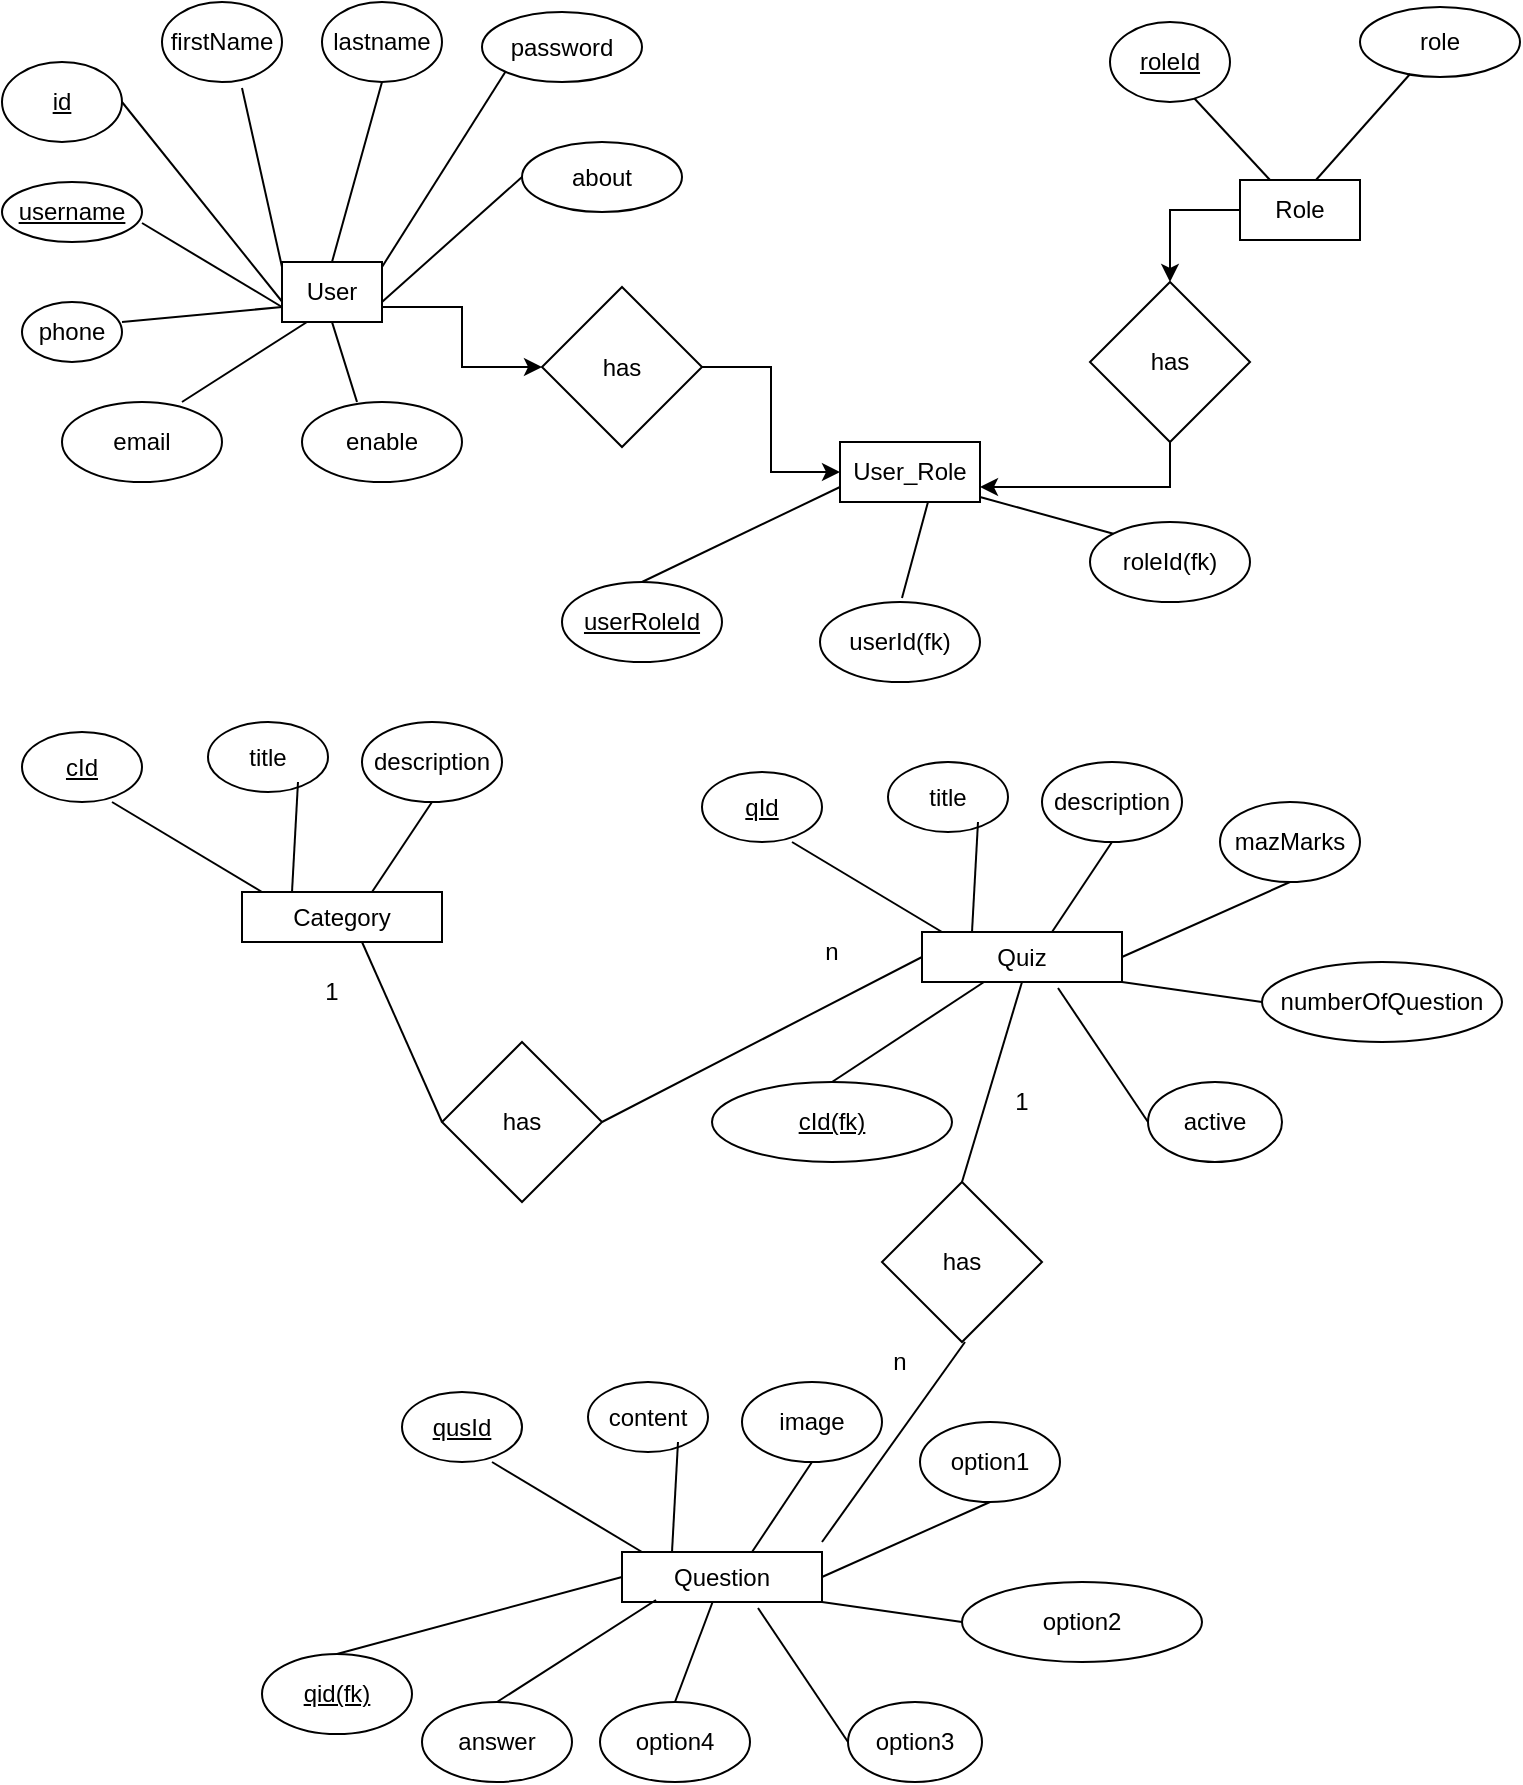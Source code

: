 <mxfile>
    <diagram id="Lpua1kD_nWricbDaRLUo" name="Page-1">
        <mxGraphModel dx="820" dy="422" grid="1" gridSize="10" guides="1" tooltips="1" connect="1" arrows="1" fold="1" page="1" pageScale="1" pageWidth="827" pageHeight="1169" math="0" shadow="0">
            <root>
                <mxCell id="0"/>
                <mxCell id="1" parent="0"/>
                <mxCell id="47" style="edgeStyle=orthogonalEdgeStyle;rounded=0;orthogonalLoop=1;jettySize=auto;html=1;exitX=1;exitY=0.75;exitDx=0;exitDy=0;entryX=0;entryY=0.5;entryDx=0;entryDy=0;" parent="1" source="2" target="38" edge="1">
                    <mxGeometry relative="1" as="geometry"/>
                </mxCell>
                <mxCell id="2" value="User" style="rounded=0;whiteSpace=wrap;html=1;" parent="1" vertex="1">
                    <mxGeometry x="140" y="210" width="50" height="30" as="geometry"/>
                </mxCell>
                <mxCell id="3" value="&lt;u&gt;id&lt;/u&gt;" style="ellipse;whiteSpace=wrap;html=1;" parent="1" vertex="1">
                    <mxGeometry y="110" width="60" height="40" as="geometry"/>
                </mxCell>
                <mxCell id="5" value="firstName" style="ellipse;whiteSpace=wrap;html=1;" parent="1" vertex="1">
                    <mxGeometry x="80" y="80" width="60" height="40" as="geometry"/>
                </mxCell>
                <mxCell id="6" value="&lt;u&gt;username&lt;/u&gt;" style="ellipse;whiteSpace=wrap;html=1;" parent="1" vertex="1">
                    <mxGeometry y="170" width="70" height="30" as="geometry"/>
                </mxCell>
                <mxCell id="7" value="phone" style="ellipse;whiteSpace=wrap;html=1;" parent="1" vertex="1">
                    <mxGeometry x="10" y="230" width="50" height="30" as="geometry"/>
                </mxCell>
                <mxCell id="8" value="lastname" style="ellipse;whiteSpace=wrap;html=1;" parent="1" vertex="1">
                    <mxGeometry x="160" y="80" width="60" height="40" as="geometry"/>
                </mxCell>
                <mxCell id="9" value="password" style="ellipse;whiteSpace=wrap;html=1;" parent="1" vertex="1">
                    <mxGeometry x="240" y="85" width="80" height="35" as="geometry"/>
                </mxCell>
                <mxCell id="11" value="email" style="ellipse;whiteSpace=wrap;html=1;" parent="1" vertex="1">
                    <mxGeometry x="30" y="280" width="80" height="40" as="geometry"/>
                </mxCell>
                <mxCell id="12" value="enable" style="ellipse;whiteSpace=wrap;html=1;" parent="1" vertex="1">
                    <mxGeometry x="150" y="280" width="80" height="40" as="geometry"/>
                </mxCell>
                <mxCell id="22" value="about" style="ellipse;whiteSpace=wrap;html=1;" parent="1" vertex="1">
                    <mxGeometry x="260" y="150" width="80" height="35" as="geometry"/>
                </mxCell>
                <mxCell id="24" value="" style="endArrow=none;html=1;entryX=0.5;entryY=1;entryDx=0;entryDy=0;" parent="1" target="8" edge="1">
                    <mxGeometry width="50" height="50" relative="1" as="geometry">
                        <mxPoint x="165" y="210" as="sourcePoint"/>
                        <mxPoint x="215" y="160" as="targetPoint"/>
                    </mxGeometry>
                </mxCell>
                <mxCell id="25" value="" style="endArrow=none;html=1;entryX=0;entryY=1;entryDx=0;entryDy=0;" parent="1" target="9" edge="1">
                    <mxGeometry width="50" height="50" relative="1" as="geometry">
                        <mxPoint x="190" y="212.5" as="sourcePoint"/>
                        <mxPoint x="215" y="122.5" as="targetPoint"/>
                    </mxGeometry>
                </mxCell>
                <mxCell id="26" value="" style="endArrow=none;html=1;" parent="1" edge="1">
                    <mxGeometry width="50" height="50" relative="1" as="geometry">
                        <mxPoint x="140" y="212.5" as="sourcePoint"/>
                        <mxPoint x="120" y="123" as="targetPoint"/>
                    </mxGeometry>
                </mxCell>
                <mxCell id="27" value="" style="endArrow=none;html=1;entryX=1;entryY=0.5;entryDx=0;entryDy=0;" parent="1" target="3" edge="1">
                    <mxGeometry width="50" height="50" relative="1" as="geometry">
                        <mxPoint x="140" y="229.75" as="sourcePoint"/>
                        <mxPoint x="120" y="140.25" as="targetPoint"/>
                    </mxGeometry>
                </mxCell>
                <mxCell id="28" value="" style="endArrow=none;html=1;exitX=0;exitY=0.75;exitDx=0;exitDy=0;" parent="1" source="2" edge="1">
                    <mxGeometry width="50" height="50" relative="1" as="geometry">
                        <mxPoint x="90" y="280" as="sourcePoint"/>
                        <mxPoint x="70" y="190.5" as="targetPoint"/>
                    </mxGeometry>
                </mxCell>
                <mxCell id="29" value="" style="endArrow=none;html=1;exitX=0;exitY=0.75;exitDx=0;exitDy=0;" parent="1" source="2" edge="1">
                    <mxGeometry width="50" height="50" relative="1" as="geometry">
                        <mxPoint x="130" y="282" as="sourcePoint"/>
                        <mxPoint x="60" y="240" as="targetPoint"/>
                    </mxGeometry>
                </mxCell>
                <mxCell id="30" value="" style="endArrow=none;html=1;exitX=0.25;exitY=1;exitDx=0;exitDy=0;" parent="1" source="2" edge="1">
                    <mxGeometry width="50" height="50" relative="1" as="geometry">
                        <mxPoint x="170" y="272.5" as="sourcePoint"/>
                        <mxPoint x="90" y="280" as="targetPoint"/>
                    </mxGeometry>
                </mxCell>
                <mxCell id="31" value="" style="endArrow=none;html=1;exitX=0.5;exitY=1;exitDx=0;exitDy=0;" parent="1" source="2" edge="1">
                    <mxGeometry width="50" height="50" relative="1" as="geometry">
                        <mxPoint x="240" y="240" as="sourcePoint"/>
                        <mxPoint x="177.5" y="280" as="targetPoint"/>
                    </mxGeometry>
                </mxCell>
                <mxCell id="32" value="" style="endArrow=none;html=1;entryX=0;entryY=0.5;entryDx=0;entryDy=0;" parent="1" target="22" edge="1">
                    <mxGeometry width="50" height="50" relative="1" as="geometry">
                        <mxPoint x="190" y="230" as="sourcePoint"/>
                        <mxPoint x="251.309" y="132.194" as="targetPoint"/>
                    </mxGeometry>
                </mxCell>
                <mxCell id="51" style="edgeStyle=orthogonalEdgeStyle;rounded=0;orthogonalLoop=1;jettySize=auto;html=1;exitX=0;exitY=0.5;exitDx=0;exitDy=0;entryX=0.5;entryY=0;entryDx=0;entryDy=0;" parent="1" source="33" target="50" edge="1">
                    <mxGeometry relative="1" as="geometry"/>
                </mxCell>
                <mxCell id="33" value="Role" style="rounded=0;whiteSpace=wrap;html=1;" parent="1" vertex="1">
                    <mxGeometry x="619" y="169" width="60" height="30" as="geometry"/>
                </mxCell>
                <mxCell id="35" value="role" style="ellipse;whiteSpace=wrap;html=1;" parent="1" vertex="1">
                    <mxGeometry x="679" y="82.5" width="80" height="35" as="geometry"/>
                </mxCell>
                <mxCell id="36" value="" style="endArrow=none;html=1;entryX=0.25;entryY=0;entryDx=0;entryDy=0;exitX=0.7;exitY=0.95;exitDx=0;exitDy=0;exitPerimeter=0;" parent="1" source="49" target="33" edge="1">
                    <mxGeometry width="50" height="50" relative="1" as="geometry">
                        <mxPoint x="584" y="231.5" as="sourcePoint"/>
                        <mxPoint x="634" y="181.5" as="targetPoint"/>
                    </mxGeometry>
                </mxCell>
                <mxCell id="37" value="" style="endArrow=none;html=1;entryX=0.633;entryY=0;entryDx=0;entryDy=0;exitX=0.313;exitY=0.957;exitDx=0;exitDy=0;exitPerimeter=0;entryPerimeter=0;" parent="1" source="35" target="33" edge="1">
                    <mxGeometry width="50" height="50" relative="1" as="geometry">
                        <mxPoint x="645" y="231.5" as="sourcePoint"/>
                        <mxPoint x="679" y="199" as="targetPoint"/>
                    </mxGeometry>
                </mxCell>
                <mxCell id="48" style="edgeStyle=orthogonalEdgeStyle;rounded=0;orthogonalLoop=1;jettySize=auto;html=1;exitX=1;exitY=0.5;exitDx=0;exitDy=0;entryX=0;entryY=0.5;entryDx=0;entryDy=0;" parent="1" source="38" target="40" edge="1">
                    <mxGeometry relative="1" as="geometry"/>
                </mxCell>
                <mxCell id="38" value="has" style="rhombus;whiteSpace=wrap;html=1;" parent="1" vertex="1">
                    <mxGeometry x="270" y="222.5" width="80" height="80" as="geometry"/>
                </mxCell>
                <mxCell id="40" value="User_Role" style="rounded=0;whiteSpace=wrap;html=1;" parent="1" vertex="1">
                    <mxGeometry x="419" y="300" width="70" height="30" as="geometry"/>
                </mxCell>
                <mxCell id="41" value="&lt;u&gt;userRoleId&lt;/u&gt;" style="ellipse;whiteSpace=wrap;html=1;" parent="1" vertex="1">
                    <mxGeometry x="280" y="370" width="80" height="40" as="geometry"/>
                </mxCell>
                <mxCell id="42" value="userId(fk)" style="ellipse;whiteSpace=wrap;html=1;" parent="1" vertex="1">
                    <mxGeometry x="409" y="380" width="80" height="40" as="geometry"/>
                </mxCell>
                <mxCell id="43" value="roleId(fk)" style="ellipse;whiteSpace=wrap;html=1;" parent="1" vertex="1">
                    <mxGeometry x="544" y="340" width="80" height="40" as="geometry"/>
                </mxCell>
                <mxCell id="44" value="" style="endArrow=none;html=1;entryX=0;entryY=0.75;entryDx=0;entryDy=0;" parent="1" target="40" edge="1">
                    <mxGeometry width="50" height="50" relative="1" as="geometry">
                        <mxPoint x="320" y="370" as="sourcePoint"/>
                        <mxPoint x="390" y="307.5" as="targetPoint"/>
                    </mxGeometry>
                </mxCell>
                <mxCell id="45" value="" style="endArrow=none;html=1;entryX=0;entryY=0;entryDx=0;entryDy=0;" parent="1" target="43" edge="1">
                    <mxGeometry width="50" height="50" relative="1" as="geometry">
                        <mxPoint x="489" y="327.5" as="sourcePoint"/>
                        <mxPoint x="588" y="280" as="targetPoint"/>
                    </mxGeometry>
                </mxCell>
                <mxCell id="46" value="" style="endArrow=none;html=1;entryX=0;entryY=0.75;entryDx=0;entryDy=0;" parent="1" edge="1">
                    <mxGeometry width="50" height="50" relative="1" as="geometry">
                        <mxPoint x="450" y="378" as="sourcePoint"/>
                        <mxPoint x="463" y="330" as="targetPoint"/>
                    </mxGeometry>
                </mxCell>
                <mxCell id="49" value="&lt;u&gt;roleId&lt;/u&gt;" style="ellipse;whiteSpace=wrap;html=1;" parent="1" vertex="1">
                    <mxGeometry x="554" y="90" width="60" height="40" as="geometry"/>
                </mxCell>
                <mxCell id="52" style="edgeStyle=orthogonalEdgeStyle;rounded=0;orthogonalLoop=1;jettySize=auto;html=1;exitX=0.5;exitY=1;exitDx=0;exitDy=0;entryX=1;entryY=0.75;entryDx=0;entryDy=0;" parent="1" source="50" target="40" edge="1">
                    <mxGeometry relative="1" as="geometry"/>
                </mxCell>
                <mxCell id="50" value="has" style="rhombus;whiteSpace=wrap;html=1;" parent="1" vertex="1">
                    <mxGeometry x="544" y="220" width="80" height="80" as="geometry"/>
                </mxCell>
                <mxCell id="53" value="Category" style="rounded=0;whiteSpace=wrap;html=1;" vertex="1" parent="1">
                    <mxGeometry x="120" y="525" width="100" height="25" as="geometry"/>
                </mxCell>
                <mxCell id="54" value="&lt;u&gt;cId&lt;/u&gt;" style="ellipse;whiteSpace=wrap;html=1;" vertex="1" parent="1">
                    <mxGeometry x="10" y="445" width="60" height="35" as="geometry"/>
                </mxCell>
                <mxCell id="55" value="" style="endArrow=none;html=1;" edge="1" parent="1">
                    <mxGeometry width="50" height="50" relative="1" as="geometry">
                        <mxPoint x="130" y="525" as="sourcePoint"/>
                        <mxPoint x="55" y="480" as="targetPoint"/>
                    </mxGeometry>
                </mxCell>
                <mxCell id="56" value="title" style="ellipse;whiteSpace=wrap;html=1;" vertex="1" parent="1">
                    <mxGeometry x="103" y="440" width="60" height="35" as="geometry"/>
                </mxCell>
                <mxCell id="57" value="" style="endArrow=none;html=1;exitX=0.25;exitY=0;exitDx=0;exitDy=0;" edge="1" parent="1" source="53">
                    <mxGeometry width="50" height="50" relative="1" as="geometry">
                        <mxPoint x="170" y="517" as="sourcePoint"/>
                        <mxPoint x="148" y="470" as="targetPoint"/>
                    </mxGeometry>
                </mxCell>
                <mxCell id="58" value="description" style="ellipse;whiteSpace=wrap;html=1;" vertex="1" parent="1">
                    <mxGeometry x="180" y="440" width="70" height="40" as="geometry"/>
                </mxCell>
                <mxCell id="59" value="" style="endArrow=none;html=1;entryX=0.5;entryY=1;entryDx=0;entryDy=0;exitX=0.65;exitY=0;exitDx=0;exitDy=0;exitPerimeter=0;" edge="1" parent="1" source="53" target="58">
                    <mxGeometry width="50" height="50" relative="1" as="geometry">
                        <mxPoint x="190" y="520" as="sourcePoint"/>
                        <mxPoint x="225" y="470" as="targetPoint"/>
                    </mxGeometry>
                </mxCell>
                <mxCell id="60" value="Quiz" style="rounded=0;whiteSpace=wrap;html=1;" vertex="1" parent="1">
                    <mxGeometry x="460" y="545" width="100" height="25" as="geometry"/>
                </mxCell>
                <mxCell id="61" value="&lt;u&gt;qId&lt;/u&gt;" style="ellipse;whiteSpace=wrap;html=1;" vertex="1" parent="1">
                    <mxGeometry x="350" y="465" width="60" height="35" as="geometry"/>
                </mxCell>
                <mxCell id="62" value="" style="endArrow=none;html=1;" edge="1" parent="1">
                    <mxGeometry width="50" height="50" relative="1" as="geometry">
                        <mxPoint x="470" y="545" as="sourcePoint"/>
                        <mxPoint x="395" y="500" as="targetPoint"/>
                    </mxGeometry>
                </mxCell>
                <mxCell id="63" value="title" style="ellipse;whiteSpace=wrap;html=1;" vertex="1" parent="1">
                    <mxGeometry x="443" y="460" width="60" height="35" as="geometry"/>
                </mxCell>
                <mxCell id="64" value="" style="endArrow=none;html=1;exitX=0.25;exitY=0;exitDx=0;exitDy=0;" edge="1" parent="1" source="60">
                    <mxGeometry width="50" height="50" relative="1" as="geometry">
                        <mxPoint x="510" y="537" as="sourcePoint"/>
                        <mxPoint x="488" y="490" as="targetPoint"/>
                    </mxGeometry>
                </mxCell>
                <mxCell id="65" value="description" style="ellipse;whiteSpace=wrap;html=1;" vertex="1" parent="1">
                    <mxGeometry x="520" y="460" width="70" height="40" as="geometry"/>
                </mxCell>
                <mxCell id="66" value="" style="endArrow=none;html=1;entryX=0.5;entryY=1;entryDx=0;entryDy=0;exitX=0.65;exitY=0;exitDx=0;exitDy=0;exitPerimeter=0;" edge="1" parent="1" source="60" target="65">
                    <mxGeometry width="50" height="50" relative="1" as="geometry">
                        <mxPoint x="530" y="540" as="sourcePoint"/>
                        <mxPoint x="565" y="490" as="targetPoint"/>
                    </mxGeometry>
                </mxCell>
                <mxCell id="67" value="mazMarks" style="ellipse;whiteSpace=wrap;html=1;" vertex="1" parent="1">
                    <mxGeometry x="609" y="480" width="70" height="40" as="geometry"/>
                </mxCell>
                <mxCell id="68" value="" style="endArrow=none;html=1;entryX=0.5;entryY=1;entryDx=0;entryDy=0;exitX=1;exitY=0.5;exitDx=0;exitDy=0;" edge="1" parent="1" target="67" source="60">
                    <mxGeometry width="50" height="50" relative="1" as="geometry">
                        <mxPoint x="614" y="565" as="sourcePoint"/>
                        <mxPoint x="654" y="510" as="targetPoint"/>
                    </mxGeometry>
                </mxCell>
                <mxCell id="69" value="numberOfQuestion" style="ellipse;whiteSpace=wrap;html=1;" vertex="1" parent="1">
                    <mxGeometry x="630" y="560" width="120" height="40" as="geometry"/>
                </mxCell>
                <mxCell id="70" value="" style="endArrow=none;html=1;entryX=0;entryY=0.5;entryDx=0;entryDy=0;exitX=1;exitY=1;exitDx=0;exitDy=0;" edge="1" parent="1" target="69" source="60">
                    <mxGeometry width="50" height="50" relative="1" as="geometry">
                        <mxPoint x="635" y="645" as="sourcePoint"/>
                        <mxPoint x="675" y="590" as="targetPoint"/>
                    </mxGeometry>
                </mxCell>
                <mxCell id="71" value="active" style="ellipse;whiteSpace=wrap;html=1;" vertex="1" parent="1">
                    <mxGeometry x="573" y="620" width="67" height="40" as="geometry"/>
                </mxCell>
                <mxCell id="72" value="" style="endArrow=none;html=1;entryX=0;entryY=0.5;entryDx=0;entryDy=0;exitX=0.68;exitY=1.12;exitDx=0;exitDy=0;exitPerimeter=0;" edge="1" parent="1" target="71" source="60">
                    <mxGeometry width="50" height="50" relative="1" as="geometry">
                        <mxPoint x="503" y="630" as="sourcePoint"/>
                        <mxPoint x="618" y="650" as="targetPoint"/>
                    </mxGeometry>
                </mxCell>
                <mxCell id="73" value="&lt;u&gt;cId(fk)&lt;/u&gt;" style="ellipse;whiteSpace=wrap;html=1;" vertex="1" parent="1">
                    <mxGeometry x="355" y="620" width="120" height="40" as="geometry"/>
                </mxCell>
                <mxCell id="74" value="" style="endArrow=none;html=1;entryX=0.5;entryY=0;entryDx=0;entryDy=0;" edge="1" parent="1" target="73" source="60">
                    <mxGeometry width="50" height="50" relative="1" as="geometry">
                        <mxPoint x="285" y="630" as="sourcePoint"/>
                        <mxPoint x="400" y="650" as="targetPoint"/>
                    </mxGeometry>
                </mxCell>
                <mxCell id="75" value="has" style="rhombus;whiteSpace=wrap;html=1;" vertex="1" parent="1">
                    <mxGeometry x="220" y="600" width="80" height="80" as="geometry"/>
                </mxCell>
                <mxCell id="76" value="" style="endArrow=none;html=1;exitX=0;exitY=0.5;exitDx=0;exitDy=0;" edge="1" parent="1" source="75">
                    <mxGeometry width="50" height="50" relative="1" as="geometry">
                        <mxPoint x="130" y="600" as="sourcePoint"/>
                        <mxPoint x="180" y="550" as="targetPoint"/>
                        <Array as="points"/>
                    </mxGeometry>
                </mxCell>
                <mxCell id="78" value="1" style="text;html=1;strokeColor=none;fillColor=none;align=center;verticalAlign=middle;whiteSpace=wrap;rounded=0;" vertex="1" parent="1">
                    <mxGeometry x="145" y="565" width="40" height="20" as="geometry"/>
                </mxCell>
                <mxCell id="79" value="" style="endArrow=none;html=1;exitX=1;exitY=0.5;exitDx=0;exitDy=0;entryX=0;entryY=0.5;entryDx=0;entryDy=0;" edge="1" parent="1" source="75" target="60">
                    <mxGeometry width="50" height="50" relative="1" as="geometry">
                        <mxPoint x="330" y="640" as="sourcePoint"/>
                        <mxPoint x="380" y="590" as="targetPoint"/>
                    </mxGeometry>
                </mxCell>
                <mxCell id="80" value="n" style="text;html=1;strokeColor=none;fillColor=none;align=center;verticalAlign=middle;whiteSpace=wrap;rounded=0;" vertex="1" parent="1">
                    <mxGeometry x="395" y="545" width="40" height="20" as="geometry"/>
                </mxCell>
                <mxCell id="81" value="Question" style="rounded=0;whiteSpace=wrap;html=1;" vertex="1" parent="1">
                    <mxGeometry x="310" y="855" width="100" height="25" as="geometry"/>
                </mxCell>
                <mxCell id="82" value="&lt;u&gt;qusId&lt;/u&gt;" style="ellipse;whiteSpace=wrap;html=1;" vertex="1" parent="1">
                    <mxGeometry x="200" y="775" width="60" height="35" as="geometry"/>
                </mxCell>
                <mxCell id="83" value="" style="endArrow=none;html=1;" edge="1" parent="1">
                    <mxGeometry width="50" height="50" relative="1" as="geometry">
                        <mxPoint x="320" y="855" as="sourcePoint"/>
                        <mxPoint x="245" y="810" as="targetPoint"/>
                    </mxGeometry>
                </mxCell>
                <mxCell id="84" value="content" style="ellipse;whiteSpace=wrap;html=1;" vertex="1" parent="1">
                    <mxGeometry x="293" y="770" width="60" height="35" as="geometry"/>
                </mxCell>
                <mxCell id="85" value="" style="endArrow=none;html=1;exitX=0.25;exitY=0;exitDx=0;exitDy=0;" edge="1" parent="1" source="81">
                    <mxGeometry width="50" height="50" relative="1" as="geometry">
                        <mxPoint x="360" y="847" as="sourcePoint"/>
                        <mxPoint x="338" y="800" as="targetPoint"/>
                    </mxGeometry>
                </mxCell>
                <mxCell id="86" value="image" style="ellipse;whiteSpace=wrap;html=1;" vertex="1" parent="1">
                    <mxGeometry x="370" y="770" width="70" height="40" as="geometry"/>
                </mxCell>
                <mxCell id="87" value="" style="endArrow=none;html=1;entryX=0.5;entryY=1;entryDx=0;entryDy=0;exitX=0.65;exitY=0;exitDx=0;exitDy=0;exitPerimeter=0;" edge="1" parent="1" source="81" target="86">
                    <mxGeometry width="50" height="50" relative="1" as="geometry">
                        <mxPoint x="380" y="850" as="sourcePoint"/>
                        <mxPoint x="415" y="800" as="targetPoint"/>
                    </mxGeometry>
                </mxCell>
                <mxCell id="88" value="option1" style="ellipse;whiteSpace=wrap;html=1;" vertex="1" parent="1">
                    <mxGeometry x="459" y="790" width="70" height="40" as="geometry"/>
                </mxCell>
                <mxCell id="89" value="" style="endArrow=none;html=1;entryX=0.5;entryY=1;entryDx=0;entryDy=0;exitX=1;exitY=0.5;exitDx=0;exitDy=0;" edge="1" parent="1" source="81" target="88">
                    <mxGeometry width="50" height="50" relative="1" as="geometry">
                        <mxPoint x="464" y="875" as="sourcePoint"/>
                        <mxPoint x="504" y="820" as="targetPoint"/>
                    </mxGeometry>
                </mxCell>
                <mxCell id="90" value="option2" style="ellipse;whiteSpace=wrap;html=1;" vertex="1" parent="1">
                    <mxGeometry x="480" y="870" width="120" height="40" as="geometry"/>
                </mxCell>
                <mxCell id="91" value="" style="endArrow=none;html=1;entryX=0;entryY=0.5;entryDx=0;entryDy=0;exitX=1;exitY=1;exitDx=0;exitDy=0;" edge="1" parent="1" source="81">
                    <mxGeometry width="50" height="50" relative="1" as="geometry">
                        <mxPoint x="485" y="955" as="sourcePoint"/>
                        <mxPoint x="480" y="890" as="targetPoint"/>
                    </mxGeometry>
                </mxCell>
                <mxCell id="92" value="option3" style="ellipse;whiteSpace=wrap;html=1;" vertex="1" parent="1">
                    <mxGeometry x="423" y="930" width="67" height="40" as="geometry"/>
                </mxCell>
                <mxCell id="93" value="" style="endArrow=none;html=1;entryX=0;entryY=0.5;entryDx=0;entryDy=0;exitX=0.68;exitY=1.12;exitDx=0;exitDy=0;exitPerimeter=0;" edge="1" parent="1" source="81" target="92">
                    <mxGeometry width="50" height="50" relative="1" as="geometry">
                        <mxPoint x="353" y="940" as="sourcePoint"/>
                        <mxPoint x="468" y="960" as="targetPoint"/>
                    </mxGeometry>
                </mxCell>
                <mxCell id="94" value="option4" style="ellipse;whiteSpace=wrap;html=1;" vertex="1" parent="1">
                    <mxGeometry x="299" y="930" width="75" height="40" as="geometry"/>
                </mxCell>
                <mxCell id="95" value="" style="endArrow=none;html=1;entryX=0.5;entryY=0;entryDx=0;entryDy=0;" edge="1" parent="1" source="81" target="94">
                    <mxGeometry width="50" height="50" relative="1" as="geometry">
                        <mxPoint x="135" y="940" as="sourcePoint"/>
                        <mxPoint x="250" y="960" as="targetPoint"/>
                    </mxGeometry>
                </mxCell>
                <mxCell id="97" value="answer" style="ellipse;whiteSpace=wrap;html=1;" vertex="1" parent="1">
                    <mxGeometry x="210" y="930" width="75" height="40" as="geometry"/>
                </mxCell>
                <mxCell id="98" value="" style="endArrow=none;html=1;entryX=0.5;entryY=0;entryDx=0;entryDy=0;exitX=0.17;exitY=0.96;exitDx=0;exitDy=0;exitPerimeter=0;" edge="1" parent="1" target="97" source="81">
                    <mxGeometry width="50" height="50" relative="1" as="geometry">
                        <mxPoint x="266.3" y="880" as="sourcePoint"/>
                        <mxPoint x="161" y="960" as="targetPoint"/>
                    </mxGeometry>
                </mxCell>
                <mxCell id="99" value="&lt;u&gt;qid(fk)&lt;/u&gt;" style="ellipse;whiteSpace=wrap;html=1;" vertex="1" parent="1">
                    <mxGeometry x="130" y="906" width="75" height="40" as="geometry"/>
                </mxCell>
                <mxCell id="100" value="" style="endArrow=none;html=1;entryX=0.5;entryY=0;entryDx=0;entryDy=0;exitX=0;exitY=0.5;exitDx=0;exitDy=0;" edge="1" parent="1" target="99" source="81">
                    <mxGeometry width="50" height="50" relative="1" as="geometry">
                        <mxPoint x="247" y="855" as="sourcePoint"/>
                        <mxPoint x="81" y="936" as="targetPoint"/>
                    </mxGeometry>
                </mxCell>
                <mxCell id="101" value="has" style="rhombus;whiteSpace=wrap;html=1;" vertex="1" parent="1">
                    <mxGeometry x="440" y="670" width="80" height="80" as="geometry"/>
                </mxCell>
                <mxCell id="102" value="" style="endArrow=none;html=1;exitX=0.5;exitY=0;exitDx=0;exitDy=0;" edge="1" parent="1" source="101">
                    <mxGeometry width="50" height="50" relative="1" as="geometry">
                        <mxPoint x="460" y="620" as="sourcePoint"/>
                        <mxPoint x="510" y="570" as="targetPoint"/>
                    </mxGeometry>
                </mxCell>
                <mxCell id="103" value="" style="endArrow=none;html=1;" edge="1" parent="1">
                    <mxGeometry width="50" height="50" relative="1" as="geometry">
                        <mxPoint x="410" y="850" as="sourcePoint"/>
                        <mxPoint x="481.5" y="750" as="targetPoint"/>
                    </mxGeometry>
                </mxCell>
                <mxCell id="104" value="1" style="text;html=1;strokeColor=none;fillColor=none;align=center;verticalAlign=middle;whiteSpace=wrap;rounded=0;" vertex="1" parent="1">
                    <mxGeometry x="490" y="620" width="40" height="20" as="geometry"/>
                </mxCell>
                <mxCell id="105" value="n" style="text;html=1;strokeColor=none;fillColor=none;align=center;verticalAlign=middle;whiteSpace=wrap;rounded=0;" vertex="1" parent="1">
                    <mxGeometry x="429" y="750" width="40" height="20" as="geometry"/>
                </mxCell>
            </root>
        </mxGraphModel>
    </diagram>
</mxfile>